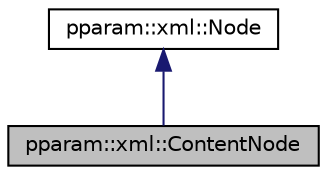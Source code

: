 digraph "pparam::xml::ContentNode"
{
 // LATEX_PDF_SIZE
  edge [fontname="Helvetica",fontsize="10",labelfontname="Helvetica",labelfontsize="10"];
  node [fontname="Helvetica",fontsize="10",shape=record];
  Node1 [label="pparam::xml::ContentNode",height=0.2,width=0.4,color="black", fillcolor="grey75", style="filled", fontcolor="black",tooltip=" "];
  Node2 -> Node1 [dir="back",color="midnightblue",fontsize="10",style="solid",fontname="Helvetica"];
  Node2 [label="pparam::xml::Node",height=0.2,width=0.4,color="black", fillcolor="white", style="filled",URL="$classpparam_1_1xml_1_1Node.html",tooltip=" "];
}
